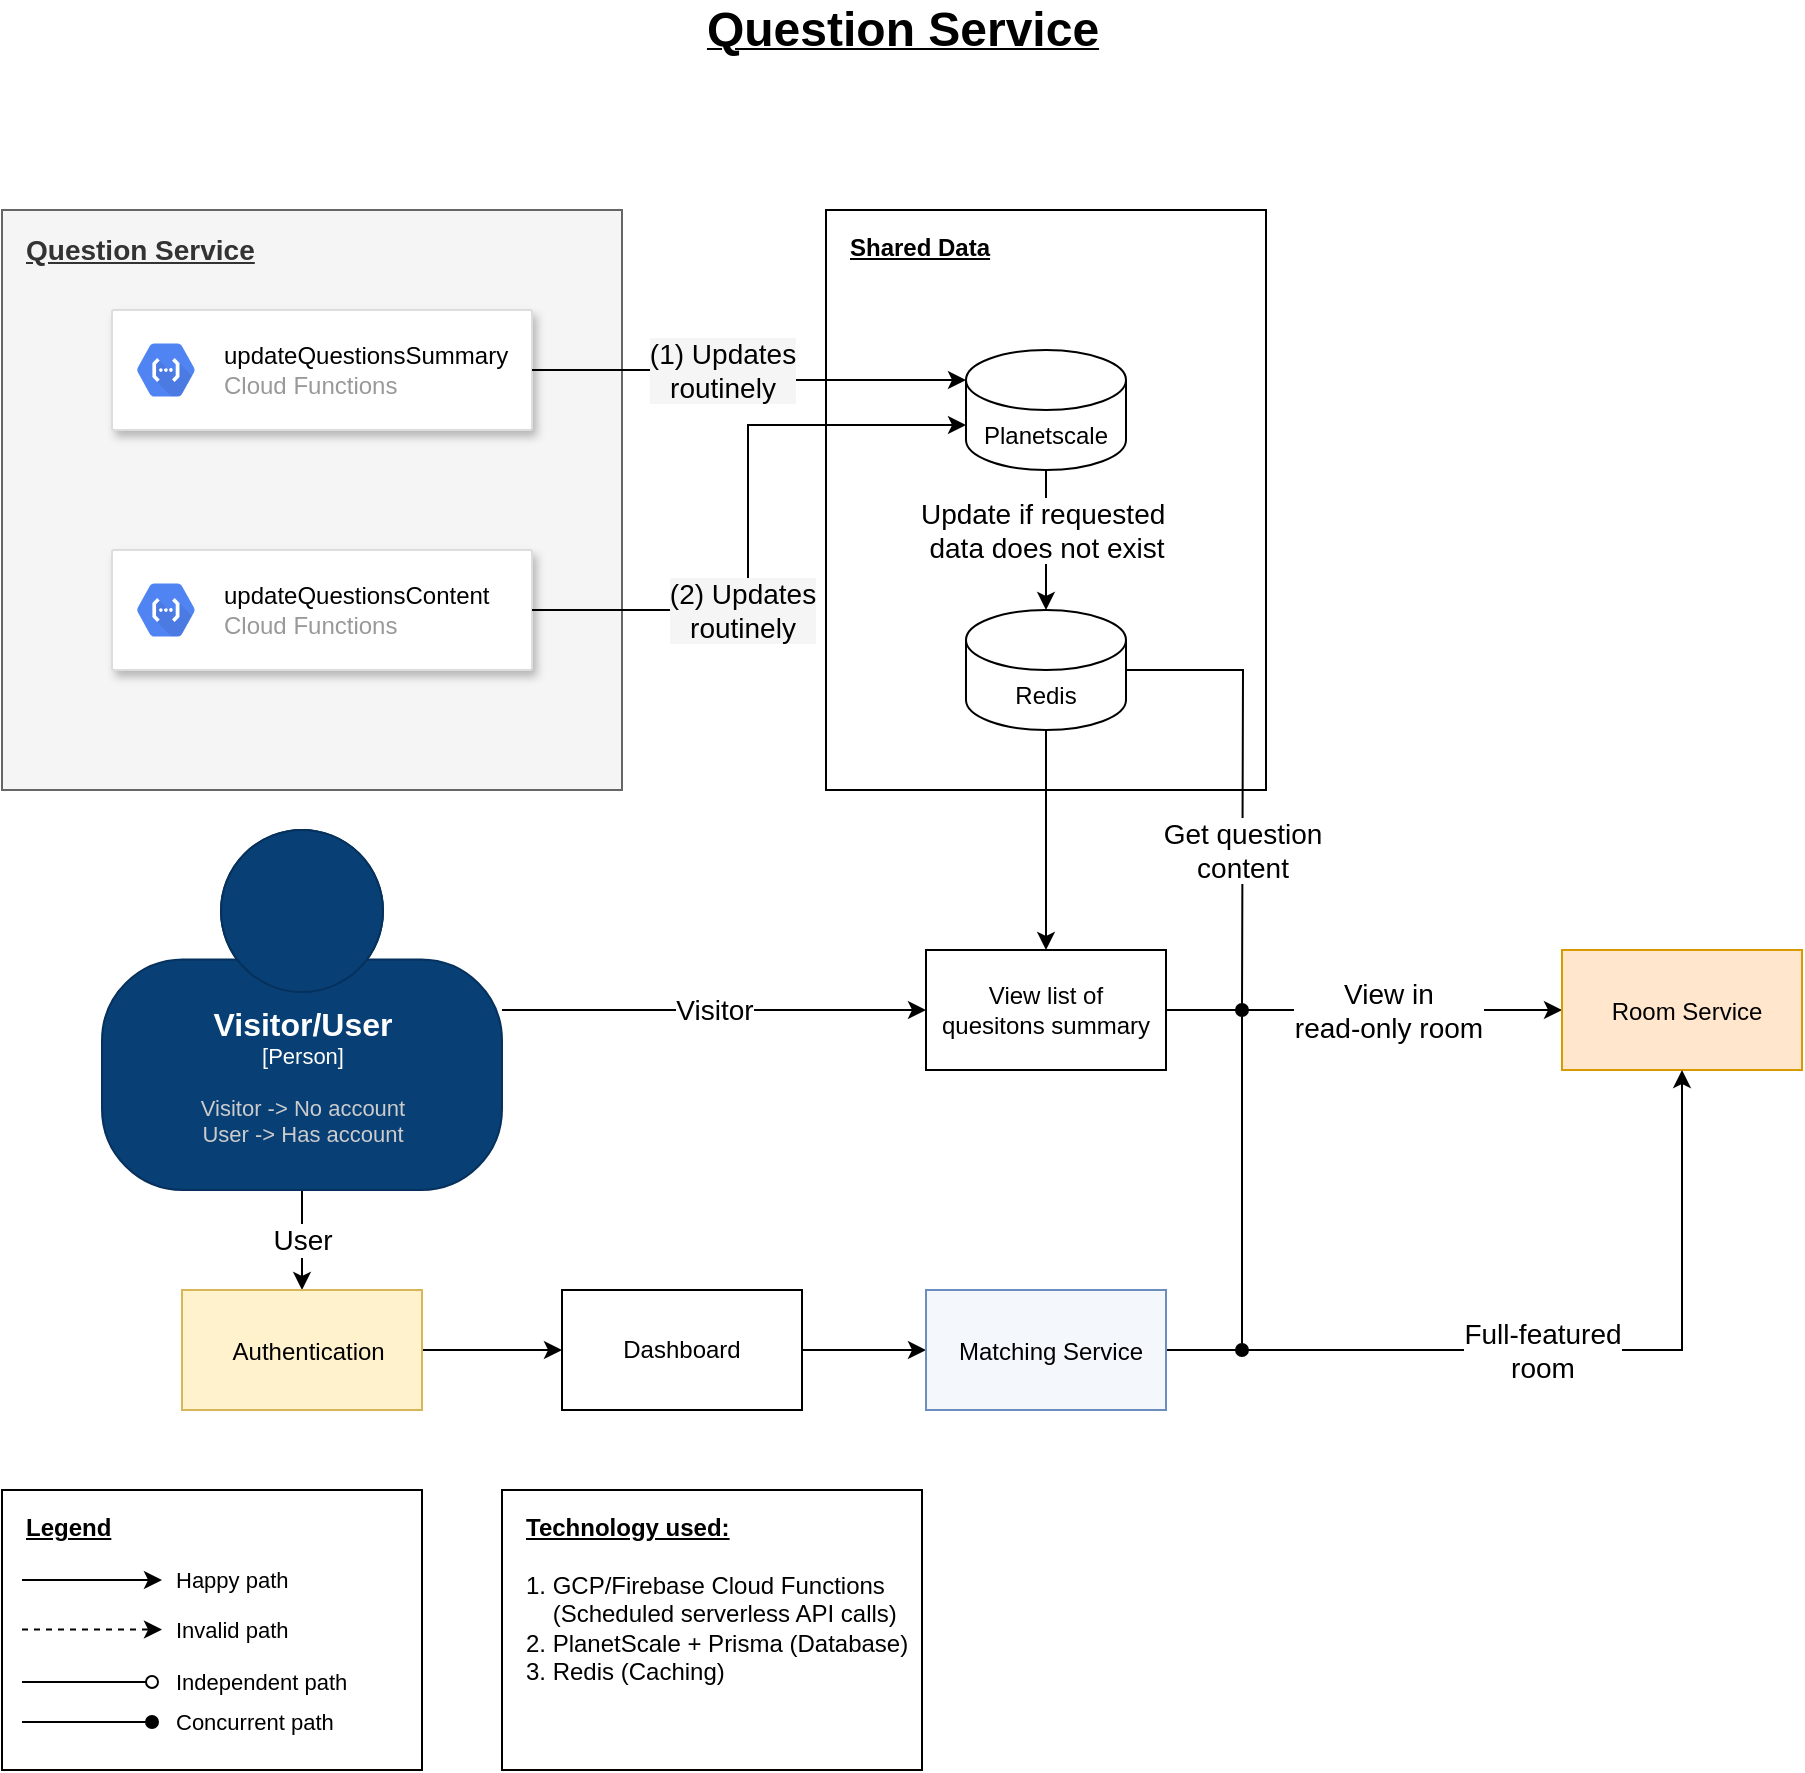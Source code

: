 <mxfile scale="1" border="20">
    <diagram id="-ViHEaRB6OaP1D2wqO0u" name="Page-1">
        <mxGraphModel dx="1858" dy="817" grid="1" gridSize="10" guides="1" tooltips="1" connect="1" arrows="1" fold="1" page="1" pageScale="1" pageWidth="1654" pageHeight="1169" background="#FFFFFF" math="0" shadow="0">
            <root>
                <mxCell id="0"/>
                <mxCell id="1" parent="0"/>
                <mxCell id="2" value="&lt;font style=&quot;font-size: 24px&quot;&gt;Question Service&lt;/font&gt;" style="text;html=1;align=center;verticalAlign=middle;resizable=0;points=[];autosize=1;strokeColor=none;fillColor=none;fontStyle=5" parent="1" vertex="1">
                    <mxGeometry x="722" y="100" width="210" height="20" as="geometry"/>
                </mxCell>
                <mxCell id="22" value="Visitor" style="edgeStyle=orthogonalEdgeStyle;rounded=0;html=1;exitX=1;exitY=0.5;exitDx=0;exitDy=0;exitPerimeter=0;entryX=0;entryY=0.5;entryDx=0;entryDy=0;labelBackgroundColor=default;labelBorderColor=none;fontSize=14;endArrow=classic;endFill=1;" parent="1" source="7" target="17" edge="1">
                    <mxGeometry relative="1" as="geometry"/>
                </mxCell>
                <mxCell id="31" value="User" style="edgeStyle=orthogonalEdgeStyle;rounded=0;html=1;labelBackgroundColor=default;labelBorderColor=none;fontSize=14;endArrow=classic;endFill=1;" parent="1" source="7" target="28" edge="1">
                    <mxGeometry relative="1" as="geometry"/>
                </mxCell>
                <object placeholders="1" c4Name="Visitor/User" c4Type="Person" c4Description="Visitor -&gt; No account&#10;User -&gt; Has account" label="&lt;font style=&quot;font-size: 16px&quot;&gt;&lt;b&gt;%c4Name%&lt;/b&gt;&lt;/font&gt;&lt;div&gt;[%c4Type%]&lt;/div&gt;&lt;br&gt;&lt;div&gt;&lt;font style=&quot;font-size: 11px&quot;&gt;&lt;font color=&quot;#cccccc&quot;&gt;%c4Description%&lt;/font&gt;&lt;/div&gt;" id="7">
                    <mxCell style="html=1;fontSize=11;dashed=0;whitespace=wrap;fillColor=#083F75;strokeColor=#06315C;fontColor=#ffffff;shape=mxgraph.c4.person2;align=center;metaEdit=1;points=[[0.5,0,0],[1,0.5,0],[1,0.75,0],[0.75,1,0],[0.5,1,0],[0.25,1,0],[0,0.75,0],[0,0.5,0]];resizable=0;" parent="1" vertex="1">
                        <mxGeometry x="427" y="510" width="200" height="180" as="geometry"/>
                    </mxCell>
                </object>
                <mxCell id="8" value="&lt;font style=&quot;font-size: 14px&quot;&gt;&lt;b&gt;&lt;u&gt;Question Service&lt;/u&gt;&lt;/b&gt;&lt;/font&gt;" style="rounded=0;whiteSpace=wrap;html=1;fillColor=#f5f5f5;fontColor=#333333;strokeColor=#666666;verticalAlign=top;align=left;spacingLeft=10;spacingTop=5;" parent="1" vertex="1">
                    <mxGeometry x="377" y="200" width="310" height="290" as="geometry"/>
                </mxCell>
                <mxCell id="3" value="" style="strokeColor=#dddddd;shadow=1;strokeWidth=1;rounded=1;absoluteArcSize=1;arcSize=2;" parent="1" vertex="1">
                    <mxGeometry x="432" y="250" width="210" height="60" as="geometry"/>
                </mxCell>
                <mxCell id="4" value="&lt;font color=&quot;#000000&quot;&gt;updateQuestionsSummary&lt;/font&gt;&lt;br&gt;Cloud Functions" style="sketch=0;dashed=0;connectable=0;html=1;fillColor=#5184F3;strokeColor=none;shape=mxgraph.gcp2.hexIcon;prIcon=cloud_functions;part=1;labelPosition=right;verticalLabelPosition=middle;align=left;verticalAlign=middle;spacingLeft=5;fontColor=#999999;fontSize=12;" parent="3" vertex="1">
                    <mxGeometry y="0.5" width="44" height="39" relative="1" as="geometry">
                        <mxPoint x="5" y="-19.5" as="offset"/>
                    </mxGeometry>
                </mxCell>
                <mxCell id="5" value="" style="strokeColor=#dddddd;shadow=1;strokeWidth=1;rounded=1;absoluteArcSize=1;arcSize=2;" parent="1" vertex="1">
                    <mxGeometry x="432" y="370" width="210" height="60" as="geometry"/>
                </mxCell>
                <mxCell id="6" value="&lt;font color=&quot;#000000&quot;&gt;updateQuestionsContent&lt;/font&gt;&lt;br&gt;Cloud Functions" style="sketch=0;dashed=0;connectable=0;html=1;fillColor=#5184F3;strokeColor=none;shape=mxgraph.gcp2.hexIcon;prIcon=cloud_functions;part=1;labelPosition=right;verticalLabelPosition=middle;align=left;verticalAlign=middle;spacingLeft=5;fontColor=#999999;fontSize=12;" parent="5" vertex="1">
                    <mxGeometry y="0.5" width="44" height="39" relative="1" as="geometry">
                        <mxPoint x="5" y="-19.5" as="offset"/>
                    </mxGeometry>
                </mxCell>
                <mxCell id="12" value="Shared Data" style="rounded=0;whiteSpace=wrap;html=1;verticalAlign=top;align=left;spacingLeft=10;spacingBottom=0;spacingTop=5;fontStyle=5" parent="1" vertex="1">
                    <mxGeometry x="789" y="200" width="220" height="290" as="geometry"/>
                </mxCell>
                <mxCell id="16" value="&lt;font style=&quot;font-size: 14px&quot;&gt;Update if requested&amp;nbsp;&lt;br&gt;data does not exist&lt;/font&gt;" style="edgeStyle=orthogonalEdgeStyle;rounded=0;html=1;exitX=0.5;exitY=1;exitDx=0;exitDy=0;exitPerimeter=0;entryX=0.5;entryY=0;entryDx=0;entryDy=0;entryPerimeter=0;labelBackgroundColor=default;labelBorderColor=none;fontSize=14;" parent="1" source="13" target="14" edge="1">
                    <mxGeometry x="-0.143" relative="1" as="geometry">
                        <mxPoint as="offset"/>
                    </mxGeometry>
                </mxCell>
                <mxCell id="13" value="Planetscale" style="shape=cylinder3;whiteSpace=wrap;html=1;boundedLbl=1;backgroundOutline=1;size=15;" parent="1" vertex="1">
                    <mxGeometry x="859" y="270" width="80" height="60" as="geometry"/>
                </mxCell>
                <mxCell id="18" value="" style="edgeStyle=orthogonalEdgeStyle;rounded=0;html=1;labelBackgroundColor=default;labelBorderColor=none;fontSize=14;entryX=0.5;entryY=0;entryDx=0;entryDy=0;" parent="1" source="14" target="17" edge="1">
                    <mxGeometry relative="1" as="geometry">
                        <Array as="points"/>
                    </mxGeometry>
                </mxCell>
                <mxCell id="26" value="Get question&lt;br&gt;content" style="edgeStyle=orthogonalEdgeStyle;rounded=0;html=1;exitX=1;exitY=0.5;exitDx=0;exitDy=0;exitPerimeter=0;labelBackgroundColor=default;labelBorderColor=none;fontSize=14;endArrow=oval;endFill=1;" parent="1" source="14" edge="1">
                    <mxGeometry x="0.298" relative="1" as="geometry">
                        <mxPoint x="997" y="600" as="targetPoint"/>
                        <mxPoint as="offset"/>
                    </mxGeometry>
                </mxCell>
                <mxCell id="35" style="edgeStyle=orthogonalEdgeStyle;rounded=0;html=1;labelBackgroundColor=default;labelBorderColor=none;fontSize=14;endArrow=oval;endFill=1;" parent="1" edge="1">
                    <mxGeometry relative="1" as="geometry">
                        <mxPoint x="997" y="770" as="targetPoint"/>
                        <mxPoint x="997" y="600" as="sourcePoint"/>
                    </mxGeometry>
                </mxCell>
                <mxCell id="14" value="Redis" style="shape=cylinder3;whiteSpace=wrap;html=1;boundedLbl=1;backgroundOutline=1;size=15;" parent="1" vertex="1">
                    <mxGeometry x="859" y="400" width="80" height="60" as="geometry"/>
                </mxCell>
                <mxCell id="15" value="(2) Updates&lt;br&gt;routinely" style="edgeStyle=orthogonalEdgeStyle;rounded=0;html=1;exitX=1;exitY=0.5;exitDx=0;exitDy=0;labelBackgroundColor=#F5F5F5;labelBorderColor=none;fontSize=14;entryX=0;entryY=0;entryDx=0;entryDy=37.5;entryPerimeter=0;" parent="1" source="5" target="13" edge="1">
                    <mxGeometry x="-0.326" relative="1" as="geometry">
                        <mxPoint x="859" y="310" as="targetPoint"/>
                        <Array as="points">
                            <mxPoint x="750" y="400"/>
                            <mxPoint x="750" y="308"/>
                        </Array>
                        <mxPoint as="offset"/>
                    </mxGeometry>
                </mxCell>
                <mxCell id="11" value="(1) Updates&lt;br&gt;routinely" style="edgeStyle=orthogonalEdgeStyle;fontSize=14;labelBackgroundColor=#F5F5F5;entryX=0;entryY=0;entryDx=0;entryDy=15;entryPerimeter=0;spacingLeft=0;spacingTop=0;spacingBottom=0;spacingRight=0;labelBorderColor=none;spacing=2;html=1;rounded=0;" parent="1" source="3" target="13" edge="1">
                    <mxGeometry x="-0.144" relative="1" as="geometry">
                        <mxPoint x="767" y="280" as="targetPoint"/>
                        <mxPoint as="offset"/>
                    </mxGeometry>
                </mxCell>
                <mxCell id="24" value="View in &lt;br&gt;read-only room" style="edgeStyle=orthogonalEdgeStyle;rounded=0;html=1;labelBackgroundColor=default;labelBorderColor=none;fontSize=14;endArrow=classic;endFill=1;entryX=0;entryY=0.5;entryDx=0;entryDy=0;" parent="1" source="17" target="27" edge="1">
                    <mxGeometry x="0.121" relative="1" as="geometry">
                        <mxPoint x="1039" y="600" as="targetPoint"/>
                        <mxPoint as="offset"/>
                    </mxGeometry>
                </mxCell>
                <mxCell id="17" value="View list of &lt;br&gt;quesitons summary" style="whiteSpace=wrap;html=1;" parent="1" vertex="1">
                    <mxGeometry x="839" y="570" width="120" height="60" as="geometry"/>
                </mxCell>
                <mxCell id="27" value="&lt;span&gt;Room Service&lt;/span&gt;&lt;span style=&quot;&quot;&gt;&lt;br&gt;&lt;/span&gt;" style="whiteSpace=wrap;html=1;align=center;verticalAlign=middle;horizontal=1;spacingLeft=5;spacingTop=2;fontStyle=0;fillColor=#FFE6CC;strokeColor=#d79b00;" parent="1" vertex="1">
                    <mxGeometry x="1157" y="570" width="120" height="60" as="geometry"/>
                </mxCell>
                <mxCell id="32" value="" style="edgeStyle=orthogonalEdgeStyle;rounded=0;html=1;labelBackgroundColor=default;labelBorderColor=none;fontSize=14;endArrow=classic;endFill=1;" parent="1" source="28" target="29" edge="1">
                    <mxGeometry relative="1" as="geometry"/>
                </mxCell>
                <mxCell id="28" value="&lt;span&gt;&lt;span&gt;Authentication&amp;nbsp;&lt;/span&gt;&lt;/span&gt;" style="whiteSpace=wrap;html=1;align=center;verticalAlign=middle;horizontal=1;spacingLeft=10;spacingTop=2;fontStyle=0;fillColor=#fff2cc;strokeColor=#d6b656;" parent="1" vertex="1">
                    <mxGeometry x="467" y="740" width="120" height="60" as="geometry"/>
                </mxCell>
                <mxCell id="33" value="" style="edgeStyle=orthogonalEdgeStyle;rounded=0;html=1;labelBackgroundColor=default;labelBorderColor=none;fontSize=14;endArrow=classic;endFill=1;" parent="1" source="29" target="30" edge="1">
                    <mxGeometry relative="1" as="geometry"/>
                </mxCell>
                <mxCell id="29" value="Dashboard" style="whiteSpace=wrap;html=1;rounded=0;" parent="1" vertex="1">
                    <mxGeometry x="657" y="740" width="120" height="60" as="geometry"/>
                </mxCell>
                <mxCell id="34" value="Full-featured&lt;br&gt;room" style="edgeStyle=orthogonalEdgeStyle;rounded=0;html=1;exitX=1;exitY=0.5;exitDx=0;exitDy=0;entryX=0.5;entryY=1;entryDx=0;entryDy=0;labelBackgroundColor=default;labelBorderColor=none;fontSize=14;endArrow=classic;endFill=1;" parent="1" source="30" target="27" edge="1">
                    <mxGeometry x="-0.055" relative="1" as="geometry">
                        <mxPoint as="offset"/>
                    </mxGeometry>
                </mxCell>
                <mxCell id="30" value="&lt;span&gt;Matching Service&lt;/span&gt;" style="whiteSpace=wrap;html=1;align=center;verticalAlign=middle;horizontal=1;spacingLeft=5;spacingTop=2;fontStyle=0;fillColor=#F4F8FC;strokeColor=#6c8ebf;" parent="1" vertex="1">
                    <mxGeometry x="839" y="740" width="120" height="60" as="geometry"/>
                </mxCell>
                <mxCell id="48" value="&lt;u style=&quot;font-weight: bold&quot;&gt;Technology used:&lt;br&gt;&lt;/u&gt;&lt;br&gt;1. GCP/Firebase Cloud Functions&amp;nbsp; &amp;nbsp; &amp;nbsp; &amp;nbsp; &amp;nbsp; (Scheduled serverless API calls)&lt;br&gt;2. PlanetScale + Prisma (Database)&lt;br&gt;3. Redis (Caching)" style="rounded=0;whiteSpace=wrap;html=1;labelBackgroundColor=none;comic=0;align=left;labelPadding=0;metaEdit=0;horizontal=1;labelPosition=center;verticalLabelPosition=middle;verticalAlign=top;spacingRight=0;spacingLeft=10;labelBorderColor=none;fontColor=default;container=0;spacing=2;spacingTop=5;" parent="1" vertex="1">
                    <mxGeometry x="627" y="840" width="210" height="140" as="geometry"/>
                </mxCell>
                <mxCell id="58" value="" style="group" parent="1" vertex="1" connectable="0">
                    <mxGeometry x="377" y="840" width="210" height="140" as="geometry"/>
                </mxCell>
                <mxCell id="37" value="&lt;b&gt;&lt;u&gt;Legend&lt;/u&gt;&lt;/b&gt;" style="rounded=0;whiteSpace=wrap;html=1;labelBackgroundColor=none;comic=0;align=left;labelPadding=0;metaEdit=0;horizontal=1;labelPosition=center;verticalLabelPosition=middle;verticalAlign=top;spacingRight=0;spacingLeft=10;labelBorderColor=none;fontColor=default;spacingTop=5;container=0;" parent="58" vertex="1">
                    <mxGeometry width="210" height="140" as="geometry"/>
                </mxCell>
                <mxCell id="38" value="" style="endArrow=classic;html=1;rounded=0;labelBackgroundColor=default;strokeColor=default;fontFamily=Helvetica;fontSize=11;fontColor=default;shape=connector;endFill=1;" parent="58" edge="1">
                    <mxGeometry width="50" height="50" relative="1" as="geometry">
                        <mxPoint x="10" y="45" as="sourcePoint"/>
                        <mxPoint x="80" y="45" as="targetPoint"/>
                    </mxGeometry>
                </mxCell>
                <mxCell id="39" value="Happy path" style="text;html=1;align=left;verticalAlign=middle;resizable=0;points=[];autosize=1;strokeColor=none;fillColor=none;fontSize=11;fontFamily=Helvetica;fontColor=default;" parent="58" vertex="1">
                    <mxGeometry x="85" y="30" width="80" height="30" as="geometry"/>
                </mxCell>
                <mxCell id="40" value="" style="endArrow=classic;html=1;rounded=0;labelBackgroundColor=default;strokeColor=default;fontFamily=Helvetica;fontSize=11;fontColor=default;shape=connector;endFill=1;dashed=1;" parent="58" edge="1">
                    <mxGeometry width="50" height="50" relative="1" as="geometry">
                        <mxPoint x="10" y="69.8" as="sourcePoint"/>
                        <mxPoint x="80" y="69.8" as="targetPoint"/>
                    </mxGeometry>
                </mxCell>
                <mxCell id="41" value="Invalid path" style="text;html=1;align=left;verticalAlign=middle;resizable=0;points=[];autosize=1;strokeColor=none;fillColor=none;fontSize=11;fontFamily=Helvetica;fontColor=default;" parent="58" vertex="1">
                    <mxGeometry x="85" y="55" width="80" height="30" as="geometry"/>
                </mxCell>
                <mxCell id="43" value="Independent path" style="text;html=1;align=left;verticalAlign=middle;resizable=0;points=[];autosize=1;strokeColor=none;fillColor=none;fontSize=11;fontFamily=Helvetica;fontColor=default;" parent="58" vertex="1">
                    <mxGeometry x="85" y="86" width="100" height="20" as="geometry"/>
                </mxCell>
                <mxCell id="44" value="" style="endArrow=oval;html=1;rounded=0;labelBackgroundColor=default;strokeColor=default;fontFamily=Helvetica;fontSize=11;fontColor=default;shape=connector;endFill=0;" parent="58" edge="1">
                    <mxGeometry width="50" height="50" relative="1" as="geometry">
                        <mxPoint x="10" y="96" as="sourcePoint"/>
                        <mxPoint x="75" y="96" as="targetPoint"/>
                    </mxGeometry>
                </mxCell>
                <mxCell id="45" value="Concurrent path" style="text;html=1;align=left;verticalAlign=middle;resizable=0;points=[];autosize=1;strokeColor=none;fillColor=none;fontSize=11;fontFamily=Helvetica;fontColor=default;" parent="58" vertex="1">
                    <mxGeometry x="85" y="106" width="90" height="20" as="geometry"/>
                </mxCell>
                <mxCell id="46" value="" style="endArrow=oval;html=1;rounded=0;labelBackgroundColor=default;strokeColor=default;fontFamily=Helvetica;fontSize=11;fontColor=default;shape=connector;endFill=1;" parent="58" edge="1">
                    <mxGeometry width="50" height="50" relative="1" as="geometry">
                        <mxPoint x="10" y="116" as="sourcePoint"/>
                        <mxPoint x="75" y="116" as="targetPoint"/>
                    </mxGeometry>
                </mxCell>
            </root>
        </mxGraphModel>
    </diagram>
</mxfile>